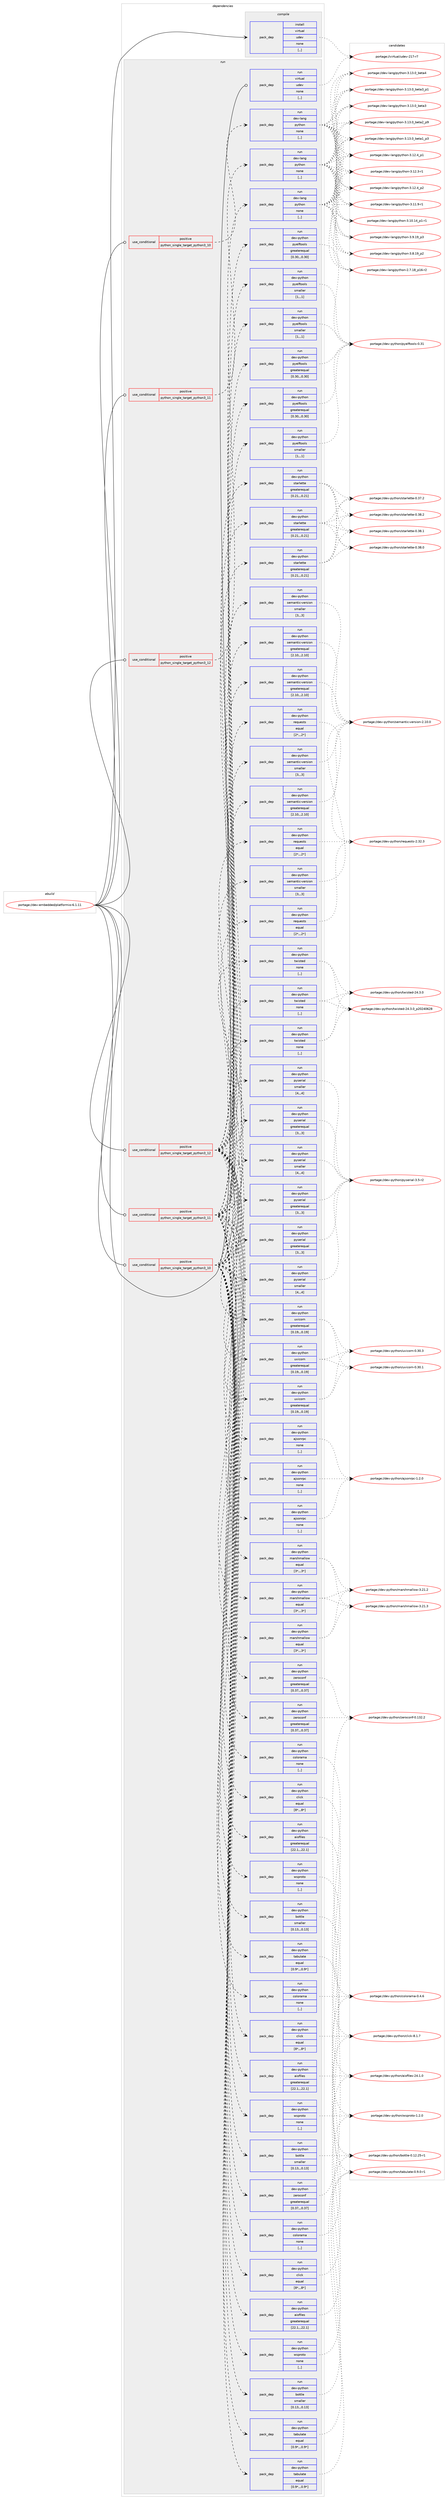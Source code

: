 digraph prolog {

# *************
# Graph options
# *************

newrank=true;
concentrate=true;
compound=true;
graph [rankdir=LR,fontname=Helvetica,fontsize=10,ranksep=1.5];#, ranksep=2.5, nodesep=0.2];
edge  [arrowhead=vee];
node  [fontname=Helvetica,fontsize=10];

# **********
# The ebuild
# **********

subgraph cluster_leftcol {
color=gray;
label=<<i>ebuild</i>>;
id [label="portage://dev-embedded/platformio-6.1.11", color=red, width=4, href="../dev-embedded/platformio-6.1.11.svg"];
}

# ****************
# The dependencies
# ****************

subgraph cluster_midcol {
color=gray;
label=<<i>dependencies</i>>;
subgraph cluster_compile {
fillcolor="#eeeeee";
style=filled;
label=<<i>compile</i>>;
subgraph pack53254 {
dependency73747 [label=<<TABLE BORDER="0" CELLBORDER="1" CELLSPACING="0" CELLPADDING="4" WIDTH="220"><TR><TD ROWSPAN="6" CELLPADDING="30">pack_dep</TD></TR><TR><TD WIDTH="110">install</TD></TR><TR><TD>virtual</TD></TR><TR><TD>udev</TD></TR><TR><TD>none</TD></TR><TR><TD>[,,]</TD></TR></TABLE>>, shape=none, color=blue];
}
id:e -> dependency73747:w [weight=20,style="solid",arrowhead="vee"];
}
subgraph cluster_compileandrun {
fillcolor="#eeeeee";
style=filled;
label=<<i>compile and run</i>>;
}
subgraph cluster_run {
fillcolor="#eeeeee";
style=filled;
label=<<i>run</i>>;
subgraph cond19540 {
dependency73748 [label=<<TABLE BORDER="0" CELLBORDER="1" CELLSPACING="0" CELLPADDING="4"><TR><TD ROWSPAN="3" CELLPADDING="10">use_conditional</TD></TR><TR><TD>positive</TD></TR><TR><TD>python_single_target_python3_10</TD></TR></TABLE>>, shape=none, color=red];
subgraph pack53255 {
dependency73749 [label=<<TABLE BORDER="0" CELLBORDER="1" CELLSPACING="0" CELLPADDING="4" WIDTH="220"><TR><TD ROWSPAN="6" CELLPADDING="30">pack_dep</TD></TR><TR><TD WIDTH="110">run</TD></TR><TR><TD>dev-lang</TD></TR><TR><TD>python</TD></TR><TR><TD>none</TD></TR><TR><TD>[,,]</TD></TR></TABLE>>, shape=none, color=blue];
}
dependency73748:e -> dependency73749:w [weight=20,style="dashed",arrowhead="vee"];
}
id:e -> dependency73748:w [weight=20,style="solid",arrowhead="odot"];
subgraph cond19541 {
dependency73750 [label=<<TABLE BORDER="0" CELLBORDER="1" CELLSPACING="0" CELLPADDING="4"><TR><TD ROWSPAN="3" CELLPADDING="10">use_conditional</TD></TR><TR><TD>positive</TD></TR><TR><TD>python_single_target_python3_10</TD></TR></TABLE>>, shape=none, color=red];
subgraph pack53256 {
dependency73751 [label=<<TABLE BORDER="0" CELLBORDER="1" CELLSPACING="0" CELLPADDING="4" WIDTH="220"><TR><TD ROWSPAN="6" CELLPADDING="30">pack_dep</TD></TR><TR><TD WIDTH="110">run</TD></TR><TR><TD>dev-python</TD></TR><TR><TD>aiofiles</TD></TR><TR><TD>greaterequal</TD></TR><TR><TD>[22.1,,,22.1]</TD></TR></TABLE>>, shape=none, color=blue];
}
dependency73750:e -> dependency73751:w [weight=20,style="dashed",arrowhead="vee"];
subgraph pack53257 {
dependency73752 [label=<<TABLE BORDER="0" CELLBORDER="1" CELLSPACING="0" CELLPADDING="4" WIDTH="220"><TR><TD ROWSPAN="6" CELLPADDING="30">pack_dep</TD></TR><TR><TD WIDTH="110">run</TD></TR><TR><TD>dev-python</TD></TR><TR><TD>ajsonrpc</TD></TR><TR><TD>none</TD></TR><TR><TD>[,,]</TD></TR></TABLE>>, shape=none, color=blue];
}
dependency73750:e -> dependency73752:w [weight=20,style="dashed",arrowhead="vee"];
subgraph pack53258 {
dependency73753 [label=<<TABLE BORDER="0" CELLBORDER="1" CELLSPACING="0" CELLPADDING="4" WIDTH="220"><TR><TD ROWSPAN="6" CELLPADDING="30">pack_dep</TD></TR><TR><TD WIDTH="110">run</TD></TR><TR><TD>dev-python</TD></TR><TR><TD>bottle</TD></TR><TR><TD>smaller</TD></TR><TR><TD>[0.13,,,0.13]</TD></TR></TABLE>>, shape=none, color=blue];
}
dependency73750:e -> dependency73753:w [weight=20,style="dashed",arrowhead="vee"];
subgraph pack53259 {
dependency73754 [label=<<TABLE BORDER="0" CELLBORDER="1" CELLSPACING="0" CELLPADDING="4" WIDTH="220"><TR><TD ROWSPAN="6" CELLPADDING="30">pack_dep</TD></TR><TR><TD WIDTH="110">run</TD></TR><TR><TD>dev-python</TD></TR><TR><TD>click</TD></TR><TR><TD>equal</TD></TR><TR><TD>[8*,,,8*]</TD></TR></TABLE>>, shape=none, color=blue];
}
dependency73750:e -> dependency73754:w [weight=20,style="dashed",arrowhead="vee"];
subgraph pack53260 {
dependency73755 [label=<<TABLE BORDER="0" CELLBORDER="1" CELLSPACING="0" CELLPADDING="4" WIDTH="220"><TR><TD ROWSPAN="6" CELLPADDING="30">pack_dep</TD></TR><TR><TD WIDTH="110">run</TD></TR><TR><TD>dev-python</TD></TR><TR><TD>colorama</TD></TR><TR><TD>none</TD></TR><TR><TD>[,,]</TD></TR></TABLE>>, shape=none, color=blue];
}
dependency73750:e -> dependency73755:w [weight=20,style="dashed",arrowhead="vee"];
subgraph pack53261 {
dependency73756 [label=<<TABLE BORDER="0" CELLBORDER="1" CELLSPACING="0" CELLPADDING="4" WIDTH="220"><TR><TD ROWSPAN="6" CELLPADDING="30">pack_dep</TD></TR><TR><TD WIDTH="110">run</TD></TR><TR><TD>dev-python</TD></TR><TR><TD>pyserial</TD></TR><TR><TD>greaterequal</TD></TR><TR><TD>[3,,,3]</TD></TR></TABLE>>, shape=none, color=blue];
}
dependency73750:e -> dependency73756:w [weight=20,style="dashed",arrowhead="vee"];
subgraph pack53262 {
dependency73757 [label=<<TABLE BORDER="0" CELLBORDER="1" CELLSPACING="0" CELLPADDING="4" WIDTH="220"><TR><TD ROWSPAN="6" CELLPADDING="30">pack_dep</TD></TR><TR><TD WIDTH="110">run</TD></TR><TR><TD>dev-python</TD></TR><TR><TD>pyserial</TD></TR><TR><TD>smaller</TD></TR><TR><TD>[4,,,4]</TD></TR></TABLE>>, shape=none, color=blue];
}
dependency73750:e -> dependency73757:w [weight=20,style="dashed",arrowhead="vee"];
subgraph pack53263 {
dependency73758 [label=<<TABLE BORDER="0" CELLBORDER="1" CELLSPACING="0" CELLPADDING="4" WIDTH="220"><TR><TD ROWSPAN="6" CELLPADDING="30">pack_dep</TD></TR><TR><TD WIDTH="110">run</TD></TR><TR><TD>dev-python</TD></TR><TR><TD>zeroconf</TD></TR><TR><TD>greaterequal</TD></TR><TR><TD>[0.37,,,0.37]</TD></TR></TABLE>>, shape=none, color=blue];
}
dependency73750:e -> dependency73758:w [weight=20,style="dashed",arrowhead="vee"];
subgraph pack53264 {
dependency73759 [label=<<TABLE BORDER="0" CELLBORDER="1" CELLSPACING="0" CELLPADDING="4" WIDTH="220"><TR><TD ROWSPAN="6" CELLPADDING="30">pack_dep</TD></TR><TR><TD WIDTH="110">run</TD></TR><TR><TD>dev-python</TD></TR><TR><TD>requests</TD></TR><TR><TD>equal</TD></TR><TR><TD>[2*,,,2*]</TD></TR></TABLE>>, shape=none, color=blue];
}
dependency73750:e -> dependency73759:w [weight=20,style="dashed",arrowhead="vee"];
subgraph pack53265 {
dependency73760 [label=<<TABLE BORDER="0" CELLBORDER="1" CELLSPACING="0" CELLPADDING="4" WIDTH="220"><TR><TD ROWSPAN="6" CELLPADDING="30">pack_dep</TD></TR><TR><TD WIDTH="110">run</TD></TR><TR><TD>dev-python</TD></TR><TR><TD>semantic-version</TD></TR><TR><TD>greaterequal</TD></TR><TR><TD>[2.10,,,2.10]</TD></TR></TABLE>>, shape=none, color=blue];
}
dependency73750:e -> dependency73760:w [weight=20,style="dashed",arrowhead="vee"];
subgraph pack53266 {
dependency73761 [label=<<TABLE BORDER="0" CELLBORDER="1" CELLSPACING="0" CELLPADDING="4" WIDTH="220"><TR><TD ROWSPAN="6" CELLPADDING="30">pack_dep</TD></TR><TR><TD WIDTH="110">run</TD></TR><TR><TD>dev-python</TD></TR><TR><TD>semantic-version</TD></TR><TR><TD>smaller</TD></TR><TR><TD>[3,,,3]</TD></TR></TABLE>>, shape=none, color=blue];
}
dependency73750:e -> dependency73761:w [weight=20,style="dashed",arrowhead="vee"];
subgraph pack53267 {
dependency73762 [label=<<TABLE BORDER="0" CELLBORDER="1" CELLSPACING="0" CELLPADDING="4" WIDTH="220"><TR><TD ROWSPAN="6" CELLPADDING="30">pack_dep</TD></TR><TR><TD WIDTH="110">run</TD></TR><TR><TD>dev-python</TD></TR><TR><TD>tabulate</TD></TR><TR><TD>equal</TD></TR><TR><TD>[0.9*,,,0.9*]</TD></TR></TABLE>>, shape=none, color=blue];
}
dependency73750:e -> dependency73762:w [weight=20,style="dashed",arrowhead="vee"];
subgraph pack53268 {
dependency73763 [label=<<TABLE BORDER="0" CELLBORDER="1" CELLSPACING="0" CELLPADDING="4" WIDTH="220"><TR><TD ROWSPAN="6" CELLPADDING="30">pack_dep</TD></TR><TR><TD WIDTH="110">run</TD></TR><TR><TD>dev-python</TD></TR><TR><TD>twisted</TD></TR><TR><TD>none</TD></TR><TR><TD>[,,]</TD></TR></TABLE>>, shape=none, color=blue];
}
dependency73750:e -> dependency73763:w [weight=20,style="dashed",arrowhead="vee"];
subgraph pack53269 {
dependency73764 [label=<<TABLE BORDER="0" CELLBORDER="1" CELLSPACING="0" CELLPADDING="4" WIDTH="220"><TR><TD ROWSPAN="6" CELLPADDING="30">pack_dep</TD></TR><TR><TD WIDTH="110">run</TD></TR><TR><TD>dev-python</TD></TR><TR><TD>pyelftools</TD></TR><TR><TD>greaterequal</TD></TR><TR><TD>[0.30,,,0.30]</TD></TR></TABLE>>, shape=none, color=blue];
}
dependency73750:e -> dependency73764:w [weight=20,style="dashed",arrowhead="vee"];
subgraph pack53270 {
dependency73765 [label=<<TABLE BORDER="0" CELLBORDER="1" CELLSPACING="0" CELLPADDING="4" WIDTH="220"><TR><TD ROWSPAN="6" CELLPADDING="30">pack_dep</TD></TR><TR><TD WIDTH="110">run</TD></TR><TR><TD>dev-python</TD></TR><TR><TD>pyelftools</TD></TR><TR><TD>smaller</TD></TR><TR><TD>[1,,,1]</TD></TR></TABLE>>, shape=none, color=blue];
}
dependency73750:e -> dependency73765:w [weight=20,style="dashed",arrowhead="vee"];
subgraph pack53271 {
dependency73766 [label=<<TABLE BORDER="0" CELLBORDER="1" CELLSPACING="0" CELLPADDING="4" WIDTH="220"><TR><TD ROWSPAN="6" CELLPADDING="30">pack_dep</TD></TR><TR><TD WIDTH="110">run</TD></TR><TR><TD>dev-python</TD></TR><TR><TD>marshmallow</TD></TR><TR><TD>equal</TD></TR><TR><TD>[3*,,,3*]</TD></TR></TABLE>>, shape=none, color=blue];
}
dependency73750:e -> dependency73766:w [weight=20,style="dashed",arrowhead="vee"];
subgraph pack53272 {
dependency73767 [label=<<TABLE BORDER="0" CELLBORDER="1" CELLSPACING="0" CELLPADDING="4" WIDTH="220"><TR><TD ROWSPAN="6" CELLPADDING="30">pack_dep</TD></TR><TR><TD WIDTH="110">run</TD></TR><TR><TD>dev-python</TD></TR><TR><TD>starlette</TD></TR><TR><TD>greaterequal</TD></TR><TR><TD>[0.21,,,0.21]</TD></TR></TABLE>>, shape=none, color=blue];
}
dependency73750:e -> dependency73767:w [weight=20,style="dashed",arrowhead="vee"];
subgraph pack53273 {
dependency73768 [label=<<TABLE BORDER="0" CELLBORDER="1" CELLSPACING="0" CELLPADDING="4" WIDTH="220"><TR><TD ROWSPAN="6" CELLPADDING="30">pack_dep</TD></TR><TR><TD WIDTH="110">run</TD></TR><TR><TD>dev-python</TD></TR><TR><TD>uvicorn</TD></TR><TR><TD>greaterequal</TD></TR><TR><TD>[0.19,,,0.19]</TD></TR></TABLE>>, shape=none, color=blue];
}
dependency73750:e -> dependency73768:w [weight=20,style="dashed",arrowhead="vee"];
subgraph pack53274 {
dependency73769 [label=<<TABLE BORDER="0" CELLBORDER="1" CELLSPACING="0" CELLPADDING="4" WIDTH="220"><TR><TD ROWSPAN="6" CELLPADDING="30">pack_dep</TD></TR><TR><TD WIDTH="110">run</TD></TR><TR><TD>dev-python</TD></TR><TR><TD>wsproto</TD></TR><TR><TD>none</TD></TR><TR><TD>[,,]</TD></TR></TABLE>>, shape=none, color=blue];
}
dependency73750:e -> dependency73769:w [weight=20,style="dashed",arrowhead="vee"];
}
id:e -> dependency73750:w [weight=20,style="solid",arrowhead="odot"];
subgraph cond19542 {
dependency73770 [label=<<TABLE BORDER="0" CELLBORDER="1" CELLSPACING="0" CELLPADDING="4"><TR><TD ROWSPAN="3" CELLPADDING="10">use_conditional</TD></TR><TR><TD>positive</TD></TR><TR><TD>python_single_target_python3_11</TD></TR></TABLE>>, shape=none, color=red];
subgraph pack53275 {
dependency73771 [label=<<TABLE BORDER="0" CELLBORDER="1" CELLSPACING="0" CELLPADDING="4" WIDTH="220"><TR><TD ROWSPAN="6" CELLPADDING="30">pack_dep</TD></TR><TR><TD WIDTH="110">run</TD></TR><TR><TD>dev-lang</TD></TR><TR><TD>python</TD></TR><TR><TD>none</TD></TR><TR><TD>[,,]</TD></TR></TABLE>>, shape=none, color=blue];
}
dependency73770:e -> dependency73771:w [weight=20,style="dashed",arrowhead="vee"];
}
id:e -> dependency73770:w [weight=20,style="solid",arrowhead="odot"];
subgraph cond19543 {
dependency73772 [label=<<TABLE BORDER="0" CELLBORDER="1" CELLSPACING="0" CELLPADDING="4"><TR><TD ROWSPAN="3" CELLPADDING="10">use_conditional</TD></TR><TR><TD>positive</TD></TR><TR><TD>python_single_target_python3_11</TD></TR></TABLE>>, shape=none, color=red];
subgraph pack53276 {
dependency73773 [label=<<TABLE BORDER="0" CELLBORDER="1" CELLSPACING="0" CELLPADDING="4" WIDTH="220"><TR><TD ROWSPAN="6" CELLPADDING="30">pack_dep</TD></TR><TR><TD WIDTH="110">run</TD></TR><TR><TD>dev-python</TD></TR><TR><TD>aiofiles</TD></TR><TR><TD>greaterequal</TD></TR><TR><TD>[22.1,,,22.1]</TD></TR></TABLE>>, shape=none, color=blue];
}
dependency73772:e -> dependency73773:w [weight=20,style="dashed",arrowhead="vee"];
subgraph pack53277 {
dependency73774 [label=<<TABLE BORDER="0" CELLBORDER="1" CELLSPACING="0" CELLPADDING="4" WIDTH="220"><TR><TD ROWSPAN="6" CELLPADDING="30">pack_dep</TD></TR><TR><TD WIDTH="110">run</TD></TR><TR><TD>dev-python</TD></TR><TR><TD>ajsonrpc</TD></TR><TR><TD>none</TD></TR><TR><TD>[,,]</TD></TR></TABLE>>, shape=none, color=blue];
}
dependency73772:e -> dependency73774:w [weight=20,style="dashed",arrowhead="vee"];
subgraph pack53278 {
dependency73775 [label=<<TABLE BORDER="0" CELLBORDER="1" CELLSPACING="0" CELLPADDING="4" WIDTH="220"><TR><TD ROWSPAN="6" CELLPADDING="30">pack_dep</TD></TR><TR><TD WIDTH="110">run</TD></TR><TR><TD>dev-python</TD></TR><TR><TD>bottle</TD></TR><TR><TD>smaller</TD></TR><TR><TD>[0.13,,,0.13]</TD></TR></TABLE>>, shape=none, color=blue];
}
dependency73772:e -> dependency73775:w [weight=20,style="dashed",arrowhead="vee"];
subgraph pack53279 {
dependency73776 [label=<<TABLE BORDER="0" CELLBORDER="1" CELLSPACING="0" CELLPADDING="4" WIDTH="220"><TR><TD ROWSPAN="6" CELLPADDING="30">pack_dep</TD></TR><TR><TD WIDTH="110">run</TD></TR><TR><TD>dev-python</TD></TR><TR><TD>click</TD></TR><TR><TD>equal</TD></TR><TR><TD>[8*,,,8*]</TD></TR></TABLE>>, shape=none, color=blue];
}
dependency73772:e -> dependency73776:w [weight=20,style="dashed",arrowhead="vee"];
subgraph pack53280 {
dependency73777 [label=<<TABLE BORDER="0" CELLBORDER="1" CELLSPACING="0" CELLPADDING="4" WIDTH="220"><TR><TD ROWSPAN="6" CELLPADDING="30">pack_dep</TD></TR><TR><TD WIDTH="110">run</TD></TR><TR><TD>dev-python</TD></TR><TR><TD>colorama</TD></TR><TR><TD>none</TD></TR><TR><TD>[,,]</TD></TR></TABLE>>, shape=none, color=blue];
}
dependency73772:e -> dependency73777:w [weight=20,style="dashed",arrowhead="vee"];
subgraph pack53281 {
dependency73778 [label=<<TABLE BORDER="0" CELLBORDER="1" CELLSPACING="0" CELLPADDING="4" WIDTH="220"><TR><TD ROWSPAN="6" CELLPADDING="30">pack_dep</TD></TR><TR><TD WIDTH="110">run</TD></TR><TR><TD>dev-python</TD></TR><TR><TD>pyserial</TD></TR><TR><TD>greaterequal</TD></TR><TR><TD>[3,,,3]</TD></TR></TABLE>>, shape=none, color=blue];
}
dependency73772:e -> dependency73778:w [weight=20,style="dashed",arrowhead="vee"];
subgraph pack53282 {
dependency73779 [label=<<TABLE BORDER="0" CELLBORDER="1" CELLSPACING="0" CELLPADDING="4" WIDTH="220"><TR><TD ROWSPAN="6" CELLPADDING="30">pack_dep</TD></TR><TR><TD WIDTH="110">run</TD></TR><TR><TD>dev-python</TD></TR><TR><TD>pyserial</TD></TR><TR><TD>smaller</TD></TR><TR><TD>[4,,,4]</TD></TR></TABLE>>, shape=none, color=blue];
}
dependency73772:e -> dependency73779:w [weight=20,style="dashed",arrowhead="vee"];
subgraph pack53283 {
dependency73780 [label=<<TABLE BORDER="0" CELLBORDER="1" CELLSPACING="0" CELLPADDING="4" WIDTH="220"><TR><TD ROWSPAN="6" CELLPADDING="30">pack_dep</TD></TR><TR><TD WIDTH="110">run</TD></TR><TR><TD>dev-python</TD></TR><TR><TD>zeroconf</TD></TR><TR><TD>greaterequal</TD></TR><TR><TD>[0.37,,,0.37]</TD></TR></TABLE>>, shape=none, color=blue];
}
dependency73772:e -> dependency73780:w [weight=20,style="dashed",arrowhead="vee"];
subgraph pack53284 {
dependency73781 [label=<<TABLE BORDER="0" CELLBORDER="1" CELLSPACING="0" CELLPADDING="4" WIDTH="220"><TR><TD ROWSPAN="6" CELLPADDING="30">pack_dep</TD></TR><TR><TD WIDTH="110">run</TD></TR><TR><TD>dev-python</TD></TR><TR><TD>requests</TD></TR><TR><TD>equal</TD></TR><TR><TD>[2*,,,2*]</TD></TR></TABLE>>, shape=none, color=blue];
}
dependency73772:e -> dependency73781:w [weight=20,style="dashed",arrowhead="vee"];
subgraph pack53285 {
dependency73782 [label=<<TABLE BORDER="0" CELLBORDER="1" CELLSPACING="0" CELLPADDING="4" WIDTH="220"><TR><TD ROWSPAN="6" CELLPADDING="30">pack_dep</TD></TR><TR><TD WIDTH="110">run</TD></TR><TR><TD>dev-python</TD></TR><TR><TD>semantic-version</TD></TR><TR><TD>greaterequal</TD></TR><TR><TD>[2.10,,,2.10]</TD></TR></TABLE>>, shape=none, color=blue];
}
dependency73772:e -> dependency73782:w [weight=20,style="dashed",arrowhead="vee"];
subgraph pack53286 {
dependency73783 [label=<<TABLE BORDER="0" CELLBORDER="1" CELLSPACING="0" CELLPADDING="4" WIDTH="220"><TR><TD ROWSPAN="6" CELLPADDING="30">pack_dep</TD></TR><TR><TD WIDTH="110">run</TD></TR><TR><TD>dev-python</TD></TR><TR><TD>semantic-version</TD></TR><TR><TD>smaller</TD></TR><TR><TD>[3,,,3]</TD></TR></TABLE>>, shape=none, color=blue];
}
dependency73772:e -> dependency73783:w [weight=20,style="dashed",arrowhead="vee"];
subgraph pack53287 {
dependency73784 [label=<<TABLE BORDER="0" CELLBORDER="1" CELLSPACING="0" CELLPADDING="4" WIDTH="220"><TR><TD ROWSPAN="6" CELLPADDING="30">pack_dep</TD></TR><TR><TD WIDTH="110">run</TD></TR><TR><TD>dev-python</TD></TR><TR><TD>tabulate</TD></TR><TR><TD>equal</TD></TR><TR><TD>[0.9*,,,0.9*]</TD></TR></TABLE>>, shape=none, color=blue];
}
dependency73772:e -> dependency73784:w [weight=20,style="dashed",arrowhead="vee"];
subgraph pack53288 {
dependency73785 [label=<<TABLE BORDER="0" CELLBORDER="1" CELLSPACING="0" CELLPADDING="4" WIDTH="220"><TR><TD ROWSPAN="6" CELLPADDING="30">pack_dep</TD></TR><TR><TD WIDTH="110">run</TD></TR><TR><TD>dev-python</TD></TR><TR><TD>twisted</TD></TR><TR><TD>none</TD></TR><TR><TD>[,,]</TD></TR></TABLE>>, shape=none, color=blue];
}
dependency73772:e -> dependency73785:w [weight=20,style="dashed",arrowhead="vee"];
subgraph pack53289 {
dependency73786 [label=<<TABLE BORDER="0" CELLBORDER="1" CELLSPACING="0" CELLPADDING="4" WIDTH="220"><TR><TD ROWSPAN="6" CELLPADDING="30">pack_dep</TD></TR><TR><TD WIDTH="110">run</TD></TR><TR><TD>dev-python</TD></TR><TR><TD>pyelftools</TD></TR><TR><TD>greaterequal</TD></TR><TR><TD>[0.30,,,0.30]</TD></TR></TABLE>>, shape=none, color=blue];
}
dependency73772:e -> dependency73786:w [weight=20,style="dashed",arrowhead="vee"];
subgraph pack53290 {
dependency73787 [label=<<TABLE BORDER="0" CELLBORDER="1" CELLSPACING="0" CELLPADDING="4" WIDTH="220"><TR><TD ROWSPAN="6" CELLPADDING="30">pack_dep</TD></TR><TR><TD WIDTH="110">run</TD></TR><TR><TD>dev-python</TD></TR><TR><TD>pyelftools</TD></TR><TR><TD>smaller</TD></TR><TR><TD>[1,,,1]</TD></TR></TABLE>>, shape=none, color=blue];
}
dependency73772:e -> dependency73787:w [weight=20,style="dashed",arrowhead="vee"];
subgraph pack53291 {
dependency73788 [label=<<TABLE BORDER="0" CELLBORDER="1" CELLSPACING="0" CELLPADDING="4" WIDTH="220"><TR><TD ROWSPAN="6" CELLPADDING="30">pack_dep</TD></TR><TR><TD WIDTH="110">run</TD></TR><TR><TD>dev-python</TD></TR><TR><TD>marshmallow</TD></TR><TR><TD>equal</TD></TR><TR><TD>[3*,,,3*]</TD></TR></TABLE>>, shape=none, color=blue];
}
dependency73772:e -> dependency73788:w [weight=20,style="dashed",arrowhead="vee"];
subgraph pack53292 {
dependency73789 [label=<<TABLE BORDER="0" CELLBORDER="1" CELLSPACING="0" CELLPADDING="4" WIDTH="220"><TR><TD ROWSPAN="6" CELLPADDING="30">pack_dep</TD></TR><TR><TD WIDTH="110">run</TD></TR><TR><TD>dev-python</TD></TR><TR><TD>starlette</TD></TR><TR><TD>greaterequal</TD></TR><TR><TD>[0.21,,,0.21]</TD></TR></TABLE>>, shape=none, color=blue];
}
dependency73772:e -> dependency73789:w [weight=20,style="dashed",arrowhead="vee"];
subgraph pack53293 {
dependency73790 [label=<<TABLE BORDER="0" CELLBORDER="1" CELLSPACING="0" CELLPADDING="4" WIDTH="220"><TR><TD ROWSPAN="6" CELLPADDING="30">pack_dep</TD></TR><TR><TD WIDTH="110">run</TD></TR><TR><TD>dev-python</TD></TR><TR><TD>uvicorn</TD></TR><TR><TD>greaterequal</TD></TR><TR><TD>[0.19,,,0.19]</TD></TR></TABLE>>, shape=none, color=blue];
}
dependency73772:e -> dependency73790:w [weight=20,style="dashed",arrowhead="vee"];
subgraph pack53294 {
dependency73791 [label=<<TABLE BORDER="0" CELLBORDER="1" CELLSPACING="0" CELLPADDING="4" WIDTH="220"><TR><TD ROWSPAN="6" CELLPADDING="30">pack_dep</TD></TR><TR><TD WIDTH="110">run</TD></TR><TR><TD>dev-python</TD></TR><TR><TD>wsproto</TD></TR><TR><TD>none</TD></TR><TR><TD>[,,]</TD></TR></TABLE>>, shape=none, color=blue];
}
dependency73772:e -> dependency73791:w [weight=20,style="dashed",arrowhead="vee"];
}
id:e -> dependency73772:w [weight=20,style="solid",arrowhead="odot"];
subgraph cond19544 {
dependency73792 [label=<<TABLE BORDER="0" CELLBORDER="1" CELLSPACING="0" CELLPADDING="4"><TR><TD ROWSPAN="3" CELLPADDING="10">use_conditional</TD></TR><TR><TD>positive</TD></TR><TR><TD>python_single_target_python3_12</TD></TR></TABLE>>, shape=none, color=red];
subgraph pack53295 {
dependency73793 [label=<<TABLE BORDER="0" CELLBORDER="1" CELLSPACING="0" CELLPADDING="4" WIDTH="220"><TR><TD ROWSPAN="6" CELLPADDING="30">pack_dep</TD></TR><TR><TD WIDTH="110">run</TD></TR><TR><TD>dev-lang</TD></TR><TR><TD>python</TD></TR><TR><TD>none</TD></TR><TR><TD>[,,]</TD></TR></TABLE>>, shape=none, color=blue];
}
dependency73792:e -> dependency73793:w [weight=20,style="dashed",arrowhead="vee"];
}
id:e -> dependency73792:w [weight=20,style="solid",arrowhead="odot"];
subgraph cond19545 {
dependency73794 [label=<<TABLE BORDER="0" CELLBORDER="1" CELLSPACING="0" CELLPADDING="4"><TR><TD ROWSPAN="3" CELLPADDING="10">use_conditional</TD></TR><TR><TD>positive</TD></TR><TR><TD>python_single_target_python3_12</TD></TR></TABLE>>, shape=none, color=red];
subgraph pack53296 {
dependency73795 [label=<<TABLE BORDER="0" CELLBORDER="1" CELLSPACING="0" CELLPADDING="4" WIDTH="220"><TR><TD ROWSPAN="6" CELLPADDING="30">pack_dep</TD></TR><TR><TD WIDTH="110">run</TD></TR><TR><TD>dev-python</TD></TR><TR><TD>aiofiles</TD></TR><TR><TD>greaterequal</TD></TR><TR><TD>[22.1,,,22.1]</TD></TR></TABLE>>, shape=none, color=blue];
}
dependency73794:e -> dependency73795:w [weight=20,style="dashed",arrowhead="vee"];
subgraph pack53297 {
dependency73796 [label=<<TABLE BORDER="0" CELLBORDER="1" CELLSPACING="0" CELLPADDING="4" WIDTH="220"><TR><TD ROWSPAN="6" CELLPADDING="30">pack_dep</TD></TR><TR><TD WIDTH="110">run</TD></TR><TR><TD>dev-python</TD></TR><TR><TD>ajsonrpc</TD></TR><TR><TD>none</TD></TR><TR><TD>[,,]</TD></TR></TABLE>>, shape=none, color=blue];
}
dependency73794:e -> dependency73796:w [weight=20,style="dashed",arrowhead="vee"];
subgraph pack53298 {
dependency73797 [label=<<TABLE BORDER="0" CELLBORDER="1" CELLSPACING="0" CELLPADDING="4" WIDTH="220"><TR><TD ROWSPAN="6" CELLPADDING="30">pack_dep</TD></TR><TR><TD WIDTH="110">run</TD></TR><TR><TD>dev-python</TD></TR><TR><TD>bottle</TD></TR><TR><TD>smaller</TD></TR><TR><TD>[0.13,,,0.13]</TD></TR></TABLE>>, shape=none, color=blue];
}
dependency73794:e -> dependency73797:w [weight=20,style="dashed",arrowhead="vee"];
subgraph pack53299 {
dependency73798 [label=<<TABLE BORDER="0" CELLBORDER="1" CELLSPACING="0" CELLPADDING="4" WIDTH="220"><TR><TD ROWSPAN="6" CELLPADDING="30">pack_dep</TD></TR><TR><TD WIDTH="110">run</TD></TR><TR><TD>dev-python</TD></TR><TR><TD>click</TD></TR><TR><TD>equal</TD></TR><TR><TD>[8*,,,8*]</TD></TR></TABLE>>, shape=none, color=blue];
}
dependency73794:e -> dependency73798:w [weight=20,style="dashed",arrowhead="vee"];
subgraph pack53300 {
dependency73799 [label=<<TABLE BORDER="0" CELLBORDER="1" CELLSPACING="0" CELLPADDING="4" WIDTH="220"><TR><TD ROWSPAN="6" CELLPADDING="30">pack_dep</TD></TR><TR><TD WIDTH="110">run</TD></TR><TR><TD>dev-python</TD></TR><TR><TD>colorama</TD></TR><TR><TD>none</TD></TR><TR><TD>[,,]</TD></TR></TABLE>>, shape=none, color=blue];
}
dependency73794:e -> dependency73799:w [weight=20,style="dashed",arrowhead="vee"];
subgraph pack53301 {
dependency73800 [label=<<TABLE BORDER="0" CELLBORDER="1" CELLSPACING="0" CELLPADDING="4" WIDTH="220"><TR><TD ROWSPAN="6" CELLPADDING="30">pack_dep</TD></TR><TR><TD WIDTH="110">run</TD></TR><TR><TD>dev-python</TD></TR><TR><TD>pyserial</TD></TR><TR><TD>greaterequal</TD></TR><TR><TD>[3,,,3]</TD></TR></TABLE>>, shape=none, color=blue];
}
dependency73794:e -> dependency73800:w [weight=20,style="dashed",arrowhead="vee"];
subgraph pack53302 {
dependency73801 [label=<<TABLE BORDER="0" CELLBORDER="1" CELLSPACING="0" CELLPADDING="4" WIDTH="220"><TR><TD ROWSPAN="6" CELLPADDING="30">pack_dep</TD></TR><TR><TD WIDTH="110">run</TD></TR><TR><TD>dev-python</TD></TR><TR><TD>pyserial</TD></TR><TR><TD>smaller</TD></TR><TR><TD>[4,,,4]</TD></TR></TABLE>>, shape=none, color=blue];
}
dependency73794:e -> dependency73801:w [weight=20,style="dashed",arrowhead="vee"];
subgraph pack53303 {
dependency73802 [label=<<TABLE BORDER="0" CELLBORDER="1" CELLSPACING="0" CELLPADDING="4" WIDTH="220"><TR><TD ROWSPAN="6" CELLPADDING="30">pack_dep</TD></TR><TR><TD WIDTH="110">run</TD></TR><TR><TD>dev-python</TD></TR><TR><TD>zeroconf</TD></TR><TR><TD>greaterequal</TD></TR><TR><TD>[0.37,,,0.37]</TD></TR></TABLE>>, shape=none, color=blue];
}
dependency73794:e -> dependency73802:w [weight=20,style="dashed",arrowhead="vee"];
subgraph pack53304 {
dependency73803 [label=<<TABLE BORDER="0" CELLBORDER="1" CELLSPACING="0" CELLPADDING="4" WIDTH="220"><TR><TD ROWSPAN="6" CELLPADDING="30">pack_dep</TD></TR><TR><TD WIDTH="110">run</TD></TR><TR><TD>dev-python</TD></TR><TR><TD>requests</TD></TR><TR><TD>equal</TD></TR><TR><TD>[2*,,,2*]</TD></TR></TABLE>>, shape=none, color=blue];
}
dependency73794:e -> dependency73803:w [weight=20,style="dashed",arrowhead="vee"];
subgraph pack53305 {
dependency73804 [label=<<TABLE BORDER="0" CELLBORDER="1" CELLSPACING="0" CELLPADDING="4" WIDTH="220"><TR><TD ROWSPAN="6" CELLPADDING="30">pack_dep</TD></TR><TR><TD WIDTH="110">run</TD></TR><TR><TD>dev-python</TD></TR><TR><TD>semantic-version</TD></TR><TR><TD>greaterequal</TD></TR><TR><TD>[2.10,,,2.10]</TD></TR></TABLE>>, shape=none, color=blue];
}
dependency73794:e -> dependency73804:w [weight=20,style="dashed",arrowhead="vee"];
subgraph pack53306 {
dependency73805 [label=<<TABLE BORDER="0" CELLBORDER="1" CELLSPACING="0" CELLPADDING="4" WIDTH="220"><TR><TD ROWSPAN="6" CELLPADDING="30">pack_dep</TD></TR><TR><TD WIDTH="110">run</TD></TR><TR><TD>dev-python</TD></TR><TR><TD>semantic-version</TD></TR><TR><TD>smaller</TD></TR><TR><TD>[3,,,3]</TD></TR></TABLE>>, shape=none, color=blue];
}
dependency73794:e -> dependency73805:w [weight=20,style="dashed",arrowhead="vee"];
subgraph pack53307 {
dependency73806 [label=<<TABLE BORDER="0" CELLBORDER="1" CELLSPACING="0" CELLPADDING="4" WIDTH="220"><TR><TD ROWSPAN="6" CELLPADDING="30">pack_dep</TD></TR><TR><TD WIDTH="110">run</TD></TR><TR><TD>dev-python</TD></TR><TR><TD>tabulate</TD></TR><TR><TD>equal</TD></TR><TR><TD>[0.9*,,,0.9*]</TD></TR></TABLE>>, shape=none, color=blue];
}
dependency73794:e -> dependency73806:w [weight=20,style="dashed",arrowhead="vee"];
subgraph pack53308 {
dependency73807 [label=<<TABLE BORDER="0" CELLBORDER="1" CELLSPACING="0" CELLPADDING="4" WIDTH="220"><TR><TD ROWSPAN="6" CELLPADDING="30">pack_dep</TD></TR><TR><TD WIDTH="110">run</TD></TR><TR><TD>dev-python</TD></TR><TR><TD>twisted</TD></TR><TR><TD>none</TD></TR><TR><TD>[,,]</TD></TR></TABLE>>, shape=none, color=blue];
}
dependency73794:e -> dependency73807:w [weight=20,style="dashed",arrowhead="vee"];
subgraph pack53309 {
dependency73808 [label=<<TABLE BORDER="0" CELLBORDER="1" CELLSPACING="0" CELLPADDING="4" WIDTH="220"><TR><TD ROWSPAN="6" CELLPADDING="30">pack_dep</TD></TR><TR><TD WIDTH="110">run</TD></TR><TR><TD>dev-python</TD></TR><TR><TD>pyelftools</TD></TR><TR><TD>greaterequal</TD></TR><TR><TD>[0.30,,,0.30]</TD></TR></TABLE>>, shape=none, color=blue];
}
dependency73794:e -> dependency73808:w [weight=20,style="dashed",arrowhead="vee"];
subgraph pack53310 {
dependency73809 [label=<<TABLE BORDER="0" CELLBORDER="1" CELLSPACING="0" CELLPADDING="4" WIDTH="220"><TR><TD ROWSPAN="6" CELLPADDING="30">pack_dep</TD></TR><TR><TD WIDTH="110">run</TD></TR><TR><TD>dev-python</TD></TR><TR><TD>pyelftools</TD></TR><TR><TD>smaller</TD></TR><TR><TD>[1,,,1]</TD></TR></TABLE>>, shape=none, color=blue];
}
dependency73794:e -> dependency73809:w [weight=20,style="dashed",arrowhead="vee"];
subgraph pack53311 {
dependency73810 [label=<<TABLE BORDER="0" CELLBORDER="1" CELLSPACING="0" CELLPADDING="4" WIDTH="220"><TR><TD ROWSPAN="6" CELLPADDING="30">pack_dep</TD></TR><TR><TD WIDTH="110">run</TD></TR><TR><TD>dev-python</TD></TR><TR><TD>marshmallow</TD></TR><TR><TD>equal</TD></TR><TR><TD>[3*,,,3*]</TD></TR></TABLE>>, shape=none, color=blue];
}
dependency73794:e -> dependency73810:w [weight=20,style="dashed",arrowhead="vee"];
subgraph pack53312 {
dependency73811 [label=<<TABLE BORDER="0" CELLBORDER="1" CELLSPACING="0" CELLPADDING="4" WIDTH="220"><TR><TD ROWSPAN="6" CELLPADDING="30">pack_dep</TD></TR><TR><TD WIDTH="110">run</TD></TR><TR><TD>dev-python</TD></TR><TR><TD>starlette</TD></TR><TR><TD>greaterequal</TD></TR><TR><TD>[0.21,,,0.21]</TD></TR></TABLE>>, shape=none, color=blue];
}
dependency73794:e -> dependency73811:w [weight=20,style="dashed",arrowhead="vee"];
subgraph pack53313 {
dependency73812 [label=<<TABLE BORDER="0" CELLBORDER="1" CELLSPACING="0" CELLPADDING="4" WIDTH="220"><TR><TD ROWSPAN="6" CELLPADDING="30">pack_dep</TD></TR><TR><TD WIDTH="110">run</TD></TR><TR><TD>dev-python</TD></TR><TR><TD>uvicorn</TD></TR><TR><TD>greaterequal</TD></TR><TR><TD>[0.19,,,0.19]</TD></TR></TABLE>>, shape=none, color=blue];
}
dependency73794:e -> dependency73812:w [weight=20,style="dashed",arrowhead="vee"];
subgraph pack53314 {
dependency73813 [label=<<TABLE BORDER="0" CELLBORDER="1" CELLSPACING="0" CELLPADDING="4" WIDTH="220"><TR><TD ROWSPAN="6" CELLPADDING="30">pack_dep</TD></TR><TR><TD WIDTH="110">run</TD></TR><TR><TD>dev-python</TD></TR><TR><TD>wsproto</TD></TR><TR><TD>none</TD></TR><TR><TD>[,,]</TD></TR></TABLE>>, shape=none, color=blue];
}
dependency73794:e -> dependency73813:w [weight=20,style="dashed",arrowhead="vee"];
}
id:e -> dependency73794:w [weight=20,style="solid",arrowhead="odot"];
subgraph pack53315 {
dependency73814 [label=<<TABLE BORDER="0" CELLBORDER="1" CELLSPACING="0" CELLPADDING="4" WIDTH="220"><TR><TD ROWSPAN="6" CELLPADDING="30">pack_dep</TD></TR><TR><TD WIDTH="110">run</TD></TR><TR><TD>virtual</TD></TR><TR><TD>udev</TD></TR><TR><TD>none</TD></TR><TR><TD>[,,]</TD></TR></TABLE>>, shape=none, color=blue];
}
id:e -> dependency73814:w [weight=20,style="solid",arrowhead="odot"];
}
}

# **************
# The candidates
# **************

subgraph cluster_choices {
rank=same;
color=gray;
label=<<i>candidates</i>>;

subgraph choice53254 {
color=black;
nodesep=1;
choice1181051141161179710847117100101118455049554511455 [label="portage://virtual/udev-217-r7", color=red, width=4,href="../virtual/udev-217-r7.svg"];
dependency73747:e -> choice1181051141161179710847117100101118455049554511455:w [style=dotted,weight="100"];
}
subgraph choice53255 {
color=black;
nodesep=1;
choice1001011184510897110103471121211161041111104551464951464895981011169752 [label="portage://dev-lang/python-3.13.0_beta4", color=red, width=4,href="../dev-lang/python-3.13.0_beta4.svg"];
choice10010111845108971101034711212111610411111045514649514648959810111697519511249 [label="portage://dev-lang/python-3.13.0_beta3_p1", color=red, width=4,href="../dev-lang/python-3.13.0_beta3_p1.svg"];
choice1001011184510897110103471121211161041111104551464951464895981011169751 [label="portage://dev-lang/python-3.13.0_beta3", color=red, width=4,href="../dev-lang/python-3.13.0_beta3.svg"];
choice10010111845108971101034711212111610411111045514649514648959810111697509511257 [label="portage://dev-lang/python-3.13.0_beta2_p9", color=red, width=4,href="../dev-lang/python-3.13.0_beta2_p9.svg"];
choice10010111845108971101034711212111610411111045514649514648959810111697499511251 [label="portage://dev-lang/python-3.13.0_beta1_p3", color=red, width=4,href="../dev-lang/python-3.13.0_beta1_p3.svg"];
choice100101118451089711010347112121116104111110455146495046529511250 [label="portage://dev-lang/python-3.12.4_p2", color=red, width=4,href="../dev-lang/python-3.12.4_p2.svg"];
choice100101118451089711010347112121116104111110455146495046529511249 [label="portage://dev-lang/python-3.12.4_p1", color=red, width=4,href="../dev-lang/python-3.12.4_p1.svg"];
choice100101118451089711010347112121116104111110455146495046514511449 [label="portage://dev-lang/python-3.12.3-r1", color=red, width=4,href="../dev-lang/python-3.12.3-r1.svg"];
choice100101118451089711010347112121116104111110455146494946574511449 [label="portage://dev-lang/python-3.11.9-r1", color=red, width=4,href="../dev-lang/python-3.11.9-r1.svg"];
choice100101118451089711010347112121116104111110455146494846495295112494511449 [label="portage://dev-lang/python-3.10.14_p1-r1", color=red, width=4,href="../dev-lang/python-3.10.14_p1-r1.svg"];
choice100101118451089711010347112121116104111110455146574649579511251 [label="portage://dev-lang/python-3.9.19_p3", color=red, width=4,href="../dev-lang/python-3.9.19_p3.svg"];
choice100101118451089711010347112121116104111110455146564649579511250 [label="portage://dev-lang/python-3.8.19_p2", color=red, width=4,href="../dev-lang/python-3.8.19_p2.svg"];
choice100101118451089711010347112121116104111110455046554649569511249544511450 [label="portage://dev-lang/python-2.7.18_p16-r2", color=red, width=4,href="../dev-lang/python-2.7.18_p16-r2.svg"];
dependency73749:e -> choice1001011184510897110103471121211161041111104551464951464895981011169752:w [style=dotted,weight="100"];
dependency73749:e -> choice10010111845108971101034711212111610411111045514649514648959810111697519511249:w [style=dotted,weight="100"];
dependency73749:e -> choice1001011184510897110103471121211161041111104551464951464895981011169751:w [style=dotted,weight="100"];
dependency73749:e -> choice10010111845108971101034711212111610411111045514649514648959810111697509511257:w [style=dotted,weight="100"];
dependency73749:e -> choice10010111845108971101034711212111610411111045514649514648959810111697499511251:w [style=dotted,weight="100"];
dependency73749:e -> choice100101118451089711010347112121116104111110455146495046529511250:w [style=dotted,weight="100"];
dependency73749:e -> choice100101118451089711010347112121116104111110455146495046529511249:w [style=dotted,weight="100"];
dependency73749:e -> choice100101118451089711010347112121116104111110455146495046514511449:w [style=dotted,weight="100"];
dependency73749:e -> choice100101118451089711010347112121116104111110455146494946574511449:w [style=dotted,weight="100"];
dependency73749:e -> choice100101118451089711010347112121116104111110455146494846495295112494511449:w [style=dotted,weight="100"];
dependency73749:e -> choice100101118451089711010347112121116104111110455146574649579511251:w [style=dotted,weight="100"];
dependency73749:e -> choice100101118451089711010347112121116104111110455146564649579511250:w [style=dotted,weight="100"];
dependency73749:e -> choice100101118451089711010347112121116104111110455046554649569511249544511450:w [style=dotted,weight="100"];
}
subgraph choice53256 {
color=black;
nodesep=1;
choice10010111845112121116104111110479710511110210510810111545505246494648 [label="portage://dev-python/aiofiles-24.1.0", color=red, width=4,href="../dev-python/aiofiles-24.1.0.svg"];
dependency73751:e -> choice10010111845112121116104111110479710511110210510810111545505246494648:w [style=dotted,weight="100"];
}
subgraph choice53257 {
color=black;
nodesep=1;
choice10010111845112121116104111110479710611511111011411299454946504648 [label="portage://dev-python/ajsonrpc-1.2.0", color=red, width=4,href="../dev-python/ajsonrpc-1.2.0.svg"];
dependency73752:e -> choice10010111845112121116104111110479710611511111011411299454946504648:w [style=dotted,weight="100"];
}
subgraph choice53258 {
color=black;
nodesep=1;
choice10010111845112121116104111110479811111611610810145484649504650534511449 [label="portage://dev-python/bottle-0.12.25-r1", color=red, width=4,href="../dev-python/bottle-0.12.25-r1.svg"];
dependency73753:e -> choice10010111845112121116104111110479811111611610810145484649504650534511449:w [style=dotted,weight="100"];
}
subgraph choice53259 {
color=black;
nodesep=1;
choice10010111845112121116104111110479910810599107455646494655 [label="portage://dev-python/click-8.1.7", color=red, width=4,href="../dev-python/click-8.1.7.svg"];
dependency73754:e -> choice10010111845112121116104111110479910810599107455646494655:w [style=dotted,weight="100"];
}
subgraph choice53260 {
color=black;
nodesep=1;
choice1001011184511212111610411111047991111081111149710997454846524654 [label="portage://dev-python/colorama-0.4.6", color=red, width=4,href="../dev-python/colorama-0.4.6.svg"];
dependency73755:e -> choice1001011184511212111610411111047991111081111149710997454846524654:w [style=dotted,weight="100"];
}
subgraph choice53261 {
color=black;
nodesep=1;
choice100101118451121211161041111104711212111510111410597108455146534511450 [label="portage://dev-python/pyserial-3.5-r2", color=red, width=4,href="../dev-python/pyserial-3.5-r2.svg"];
dependency73756:e -> choice100101118451121211161041111104711212111510111410597108455146534511450:w [style=dotted,weight="100"];
}
subgraph choice53262 {
color=black;
nodesep=1;
choice100101118451121211161041111104711212111510111410597108455146534511450 [label="portage://dev-python/pyserial-3.5-r2", color=red, width=4,href="../dev-python/pyserial-3.5-r2.svg"];
dependency73757:e -> choice100101118451121211161041111104711212111510111410597108455146534511450:w [style=dotted,weight="100"];
}
subgraph choice53263 {
color=black;
nodesep=1;
choice1001011184511212111610411111047122101114111991111101024548464951504650 [label="portage://dev-python/zeroconf-0.132.2", color=red, width=4,href="../dev-python/zeroconf-0.132.2.svg"];
dependency73758:e -> choice1001011184511212111610411111047122101114111991111101024548464951504650:w [style=dotted,weight="100"];
}
subgraph choice53264 {
color=black;
nodesep=1;
choice100101118451121211161041111104711410111311710111511611545504651504651 [label="portage://dev-python/requests-2.32.3", color=red, width=4,href="../dev-python/requests-2.32.3.svg"];
dependency73759:e -> choice100101118451121211161041111104711410111311710111511611545504651504651:w [style=dotted,weight="100"];
}
subgraph choice53265 {
color=black;
nodesep=1;
choice100101118451121211161041111104711510110997110116105994511810111411510511111045504649484648 [label="portage://dev-python/semantic-version-2.10.0", color=red, width=4,href="../dev-python/semantic-version-2.10.0.svg"];
dependency73760:e -> choice100101118451121211161041111104711510110997110116105994511810111411510511111045504649484648:w [style=dotted,weight="100"];
}
subgraph choice53266 {
color=black;
nodesep=1;
choice100101118451121211161041111104711510110997110116105994511810111411510511111045504649484648 [label="portage://dev-python/semantic-version-2.10.0", color=red, width=4,href="../dev-python/semantic-version-2.10.0.svg"];
dependency73761:e -> choice100101118451121211161041111104711510110997110116105994511810111411510511111045504649484648:w [style=dotted,weight="100"];
}
subgraph choice53267 {
color=black;
nodesep=1;
choice10010111845112121116104111110471169798117108971161014548465746484511449 [label="portage://dev-python/tabulate-0.9.0-r1", color=red, width=4,href="../dev-python/tabulate-0.9.0-r1.svg"];
dependency73762:e -> choice10010111845112121116104111110471169798117108971161014548465746484511449:w [style=dotted,weight="100"];
}
subgraph choice53268 {
color=black;
nodesep=1;
choice100101118451121211161041111104711611910511511610110045505246514648951125048505248545056 [label="portage://dev-python/twisted-24.3.0_p20240628", color=red, width=4,href="../dev-python/twisted-24.3.0_p20240628.svg"];
choice100101118451121211161041111104711611910511511610110045505246514648 [label="portage://dev-python/twisted-24.3.0", color=red, width=4,href="../dev-python/twisted-24.3.0.svg"];
dependency73763:e -> choice100101118451121211161041111104711611910511511610110045505246514648951125048505248545056:w [style=dotted,weight="100"];
dependency73763:e -> choice100101118451121211161041111104711611910511511610110045505246514648:w [style=dotted,weight="100"];
}
subgraph choice53269 {
color=black;
nodesep=1;
choice10010111845112121116104111110471121211011081021161111111081154548465149 [label="portage://dev-python/pyelftools-0.31", color=red, width=4,href="../dev-python/pyelftools-0.31.svg"];
dependency73764:e -> choice10010111845112121116104111110471121211011081021161111111081154548465149:w [style=dotted,weight="100"];
}
subgraph choice53270 {
color=black;
nodesep=1;
choice10010111845112121116104111110471121211011081021161111111081154548465149 [label="portage://dev-python/pyelftools-0.31", color=red, width=4,href="../dev-python/pyelftools-0.31.svg"];
dependency73765:e -> choice10010111845112121116104111110471121211011081021161111111081154548465149:w [style=dotted,weight="100"];
}
subgraph choice53271 {
color=black;
nodesep=1;
choice1001011184511212111610411111047109971141151041099710810811111945514650494651 [label="portage://dev-python/marshmallow-3.21.3", color=red, width=4,href="../dev-python/marshmallow-3.21.3.svg"];
choice1001011184511212111610411111047109971141151041099710810811111945514650494650 [label="portage://dev-python/marshmallow-3.21.2", color=red, width=4,href="../dev-python/marshmallow-3.21.2.svg"];
dependency73766:e -> choice1001011184511212111610411111047109971141151041099710810811111945514650494651:w [style=dotted,weight="100"];
dependency73766:e -> choice1001011184511212111610411111047109971141151041099710810811111945514650494650:w [style=dotted,weight="100"];
}
subgraph choice53272 {
color=black;
nodesep=1;
choice10010111845112121116104111110471151169711410810111611610145484651564650 [label="portage://dev-python/starlette-0.38.2", color=red, width=4,href="../dev-python/starlette-0.38.2.svg"];
choice10010111845112121116104111110471151169711410810111611610145484651564649 [label="portage://dev-python/starlette-0.38.1", color=red, width=4,href="../dev-python/starlette-0.38.1.svg"];
choice10010111845112121116104111110471151169711410810111611610145484651564648 [label="portage://dev-python/starlette-0.38.0", color=red, width=4,href="../dev-python/starlette-0.38.0.svg"];
choice10010111845112121116104111110471151169711410810111611610145484651554650 [label="portage://dev-python/starlette-0.37.2", color=red, width=4,href="../dev-python/starlette-0.37.2.svg"];
dependency73767:e -> choice10010111845112121116104111110471151169711410810111611610145484651564650:w [style=dotted,weight="100"];
dependency73767:e -> choice10010111845112121116104111110471151169711410810111611610145484651564649:w [style=dotted,weight="100"];
dependency73767:e -> choice10010111845112121116104111110471151169711410810111611610145484651564648:w [style=dotted,weight="100"];
dependency73767:e -> choice10010111845112121116104111110471151169711410810111611610145484651554650:w [style=dotted,weight="100"];
}
subgraph choice53273 {
color=black;
nodesep=1;
choice10010111845112121116104111110471171181059911111411045484651484651 [label="portage://dev-python/uvicorn-0.30.3", color=red, width=4,href="../dev-python/uvicorn-0.30.3.svg"];
choice10010111845112121116104111110471171181059911111411045484651484649 [label="portage://dev-python/uvicorn-0.30.1", color=red, width=4,href="../dev-python/uvicorn-0.30.1.svg"];
dependency73768:e -> choice10010111845112121116104111110471171181059911111411045484651484651:w [style=dotted,weight="100"];
dependency73768:e -> choice10010111845112121116104111110471171181059911111411045484651484649:w [style=dotted,weight="100"];
}
subgraph choice53274 {
color=black;
nodesep=1;
choice1001011184511212111610411111047119115112114111116111454946504648 [label="portage://dev-python/wsproto-1.2.0", color=red, width=4,href="../dev-python/wsproto-1.2.0.svg"];
dependency73769:e -> choice1001011184511212111610411111047119115112114111116111454946504648:w [style=dotted,weight="100"];
}
subgraph choice53275 {
color=black;
nodesep=1;
choice1001011184510897110103471121211161041111104551464951464895981011169752 [label="portage://dev-lang/python-3.13.0_beta4", color=red, width=4,href="../dev-lang/python-3.13.0_beta4.svg"];
choice10010111845108971101034711212111610411111045514649514648959810111697519511249 [label="portage://dev-lang/python-3.13.0_beta3_p1", color=red, width=4,href="../dev-lang/python-3.13.0_beta3_p1.svg"];
choice1001011184510897110103471121211161041111104551464951464895981011169751 [label="portage://dev-lang/python-3.13.0_beta3", color=red, width=4,href="../dev-lang/python-3.13.0_beta3.svg"];
choice10010111845108971101034711212111610411111045514649514648959810111697509511257 [label="portage://dev-lang/python-3.13.0_beta2_p9", color=red, width=4,href="../dev-lang/python-3.13.0_beta2_p9.svg"];
choice10010111845108971101034711212111610411111045514649514648959810111697499511251 [label="portage://dev-lang/python-3.13.0_beta1_p3", color=red, width=4,href="../dev-lang/python-3.13.0_beta1_p3.svg"];
choice100101118451089711010347112121116104111110455146495046529511250 [label="portage://dev-lang/python-3.12.4_p2", color=red, width=4,href="../dev-lang/python-3.12.4_p2.svg"];
choice100101118451089711010347112121116104111110455146495046529511249 [label="portage://dev-lang/python-3.12.4_p1", color=red, width=4,href="../dev-lang/python-3.12.4_p1.svg"];
choice100101118451089711010347112121116104111110455146495046514511449 [label="portage://dev-lang/python-3.12.3-r1", color=red, width=4,href="../dev-lang/python-3.12.3-r1.svg"];
choice100101118451089711010347112121116104111110455146494946574511449 [label="portage://dev-lang/python-3.11.9-r1", color=red, width=4,href="../dev-lang/python-3.11.9-r1.svg"];
choice100101118451089711010347112121116104111110455146494846495295112494511449 [label="portage://dev-lang/python-3.10.14_p1-r1", color=red, width=4,href="../dev-lang/python-3.10.14_p1-r1.svg"];
choice100101118451089711010347112121116104111110455146574649579511251 [label="portage://dev-lang/python-3.9.19_p3", color=red, width=4,href="../dev-lang/python-3.9.19_p3.svg"];
choice100101118451089711010347112121116104111110455146564649579511250 [label="portage://dev-lang/python-3.8.19_p2", color=red, width=4,href="../dev-lang/python-3.8.19_p2.svg"];
choice100101118451089711010347112121116104111110455046554649569511249544511450 [label="portage://dev-lang/python-2.7.18_p16-r2", color=red, width=4,href="../dev-lang/python-2.7.18_p16-r2.svg"];
dependency73771:e -> choice1001011184510897110103471121211161041111104551464951464895981011169752:w [style=dotted,weight="100"];
dependency73771:e -> choice10010111845108971101034711212111610411111045514649514648959810111697519511249:w [style=dotted,weight="100"];
dependency73771:e -> choice1001011184510897110103471121211161041111104551464951464895981011169751:w [style=dotted,weight="100"];
dependency73771:e -> choice10010111845108971101034711212111610411111045514649514648959810111697509511257:w [style=dotted,weight="100"];
dependency73771:e -> choice10010111845108971101034711212111610411111045514649514648959810111697499511251:w [style=dotted,weight="100"];
dependency73771:e -> choice100101118451089711010347112121116104111110455146495046529511250:w [style=dotted,weight="100"];
dependency73771:e -> choice100101118451089711010347112121116104111110455146495046529511249:w [style=dotted,weight="100"];
dependency73771:e -> choice100101118451089711010347112121116104111110455146495046514511449:w [style=dotted,weight="100"];
dependency73771:e -> choice100101118451089711010347112121116104111110455146494946574511449:w [style=dotted,weight="100"];
dependency73771:e -> choice100101118451089711010347112121116104111110455146494846495295112494511449:w [style=dotted,weight="100"];
dependency73771:e -> choice100101118451089711010347112121116104111110455146574649579511251:w [style=dotted,weight="100"];
dependency73771:e -> choice100101118451089711010347112121116104111110455146564649579511250:w [style=dotted,weight="100"];
dependency73771:e -> choice100101118451089711010347112121116104111110455046554649569511249544511450:w [style=dotted,weight="100"];
}
subgraph choice53276 {
color=black;
nodesep=1;
choice10010111845112121116104111110479710511110210510810111545505246494648 [label="portage://dev-python/aiofiles-24.1.0", color=red, width=4,href="../dev-python/aiofiles-24.1.0.svg"];
dependency73773:e -> choice10010111845112121116104111110479710511110210510810111545505246494648:w [style=dotted,weight="100"];
}
subgraph choice53277 {
color=black;
nodesep=1;
choice10010111845112121116104111110479710611511111011411299454946504648 [label="portage://dev-python/ajsonrpc-1.2.0", color=red, width=4,href="../dev-python/ajsonrpc-1.2.0.svg"];
dependency73774:e -> choice10010111845112121116104111110479710611511111011411299454946504648:w [style=dotted,weight="100"];
}
subgraph choice53278 {
color=black;
nodesep=1;
choice10010111845112121116104111110479811111611610810145484649504650534511449 [label="portage://dev-python/bottle-0.12.25-r1", color=red, width=4,href="../dev-python/bottle-0.12.25-r1.svg"];
dependency73775:e -> choice10010111845112121116104111110479811111611610810145484649504650534511449:w [style=dotted,weight="100"];
}
subgraph choice53279 {
color=black;
nodesep=1;
choice10010111845112121116104111110479910810599107455646494655 [label="portage://dev-python/click-8.1.7", color=red, width=4,href="../dev-python/click-8.1.7.svg"];
dependency73776:e -> choice10010111845112121116104111110479910810599107455646494655:w [style=dotted,weight="100"];
}
subgraph choice53280 {
color=black;
nodesep=1;
choice1001011184511212111610411111047991111081111149710997454846524654 [label="portage://dev-python/colorama-0.4.6", color=red, width=4,href="../dev-python/colorama-0.4.6.svg"];
dependency73777:e -> choice1001011184511212111610411111047991111081111149710997454846524654:w [style=dotted,weight="100"];
}
subgraph choice53281 {
color=black;
nodesep=1;
choice100101118451121211161041111104711212111510111410597108455146534511450 [label="portage://dev-python/pyserial-3.5-r2", color=red, width=4,href="../dev-python/pyserial-3.5-r2.svg"];
dependency73778:e -> choice100101118451121211161041111104711212111510111410597108455146534511450:w [style=dotted,weight="100"];
}
subgraph choice53282 {
color=black;
nodesep=1;
choice100101118451121211161041111104711212111510111410597108455146534511450 [label="portage://dev-python/pyserial-3.5-r2", color=red, width=4,href="../dev-python/pyserial-3.5-r2.svg"];
dependency73779:e -> choice100101118451121211161041111104711212111510111410597108455146534511450:w [style=dotted,weight="100"];
}
subgraph choice53283 {
color=black;
nodesep=1;
choice1001011184511212111610411111047122101114111991111101024548464951504650 [label="portage://dev-python/zeroconf-0.132.2", color=red, width=4,href="../dev-python/zeroconf-0.132.2.svg"];
dependency73780:e -> choice1001011184511212111610411111047122101114111991111101024548464951504650:w [style=dotted,weight="100"];
}
subgraph choice53284 {
color=black;
nodesep=1;
choice100101118451121211161041111104711410111311710111511611545504651504651 [label="portage://dev-python/requests-2.32.3", color=red, width=4,href="../dev-python/requests-2.32.3.svg"];
dependency73781:e -> choice100101118451121211161041111104711410111311710111511611545504651504651:w [style=dotted,weight="100"];
}
subgraph choice53285 {
color=black;
nodesep=1;
choice100101118451121211161041111104711510110997110116105994511810111411510511111045504649484648 [label="portage://dev-python/semantic-version-2.10.0", color=red, width=4,href="../dev-python/semantic-version-2.10.0.svg"];
dependency73782:e -> choice100101118451121211161041111104711510110997110116105994511810111411510511111045504649484648:w [style=dotted,weight="100"];
}
subgraph choice53286 {
color=black;
nodesep=1;
choice100101118451121211161041111104711510110997110116105994511810111411510511111045504649484648 [label="portage://dev-python/semantic-version-2.10.0", color=red, width=4,href="../dev-python/semantic-version-2.10.0.svg"];
dependency73783:e -> choice100101118451121211161041111104711510110997110116105994511810111411510511111045504649484648:w [style=dotted,weight="100"];
}
subgraph choice53287 {
color=black;
nodesep=1;
choice10010111845112121116104111110471169798117108971161014548465746484511449 [label="portage://dev-python/tabulate-0.9.0-r1", color=red, width=4,href="../dev-python/tabulate-0.9.0-r1.svg"];
dependency73784:e -> choice10010111845112121116104111110471169798117108971161014548465746484511449:w [style=dotted,weight="100"];
}
subgraph choice53288 {
color=black;
nodesep=1;
choice100101118451121211161041111104711611910511511610110045505246514648951125048505248545056 [label="portage://dev-python/twisted-24.3.0_p20240628", color=red, width=4,href="../dev-python/twisted-24.3.0_p20240628.svg"];
choice100101118451121211161041111104711611910511511610110045505246514648 [label="portage://dev-python/twisted-24.3.0", color=red, width=4,href="../dev-python/twisted-24.3.0.svg"];
dependency73785:e -> choice100101118451121211161041111104711611910511511610110045505246514648951125048505248545056:w [style=dotted,weight="100"];
dependency73785:e -> choice100101118451121211161041111104711611910511511610110045505246514648:w [style=dotted,weight="100"];
}
subgraph choice53289 {
color=black;
nodesep=1;
choice10010111845112121116104111110471121211011081021161111111081154548465149 [label="portage://dev-python/pyelftools-0.31", color=red, width=4,href="../dev-python/pyelftools-0.31.svg"];
dependency73786:e -> choice10010111845112121116104111110471121211011081021161111111081154548465149:w [style=dotted,weight="100"];
}
subgraph choice53290 {
color=black;
nodesep=1;
choice10010111845112121116104111110471121211011081021161111111081154548465149 [label="portage://dev-python/pyelftools-0.31", color=red, width=4,href="../dev-python/pyelftools-0.31.svg"];
dependency73787:e -> choice10010111845112121116104111110471121211011081021161111111081154548465149:w [style=dotted,weight="100"];
}
subgraph choice53291 {
color=black;
nodesep=1;
choice1001011184511212111610411111047109971141151041099710810811111945514650494651 [label="portage://dev-python/marshmallow-3.21.3", color=red, width=4,href="../dev-python/marshmallow-3.21.3.svg"];
choice1001011184511212111610411111047109971141151041099710810811111945514650494650 [label="portage://dev-python/marshmallow-3.21.2", color=red, width=4,href="../dev-python/marshmallow-3.21.2.svg"];
dependency73788:e -> choice1001011184511212111610411111047109971141151041099710810811111945514650494651:w [style=dotted,weight="100"];
dependency73788:e -> choice1001011184511212111610411111047109971141151041099710810811111945514650494650:w [style=dotted,weight="100"];
}
subgraph choice53292 {
color=black;
nodesep=1;
choice10010111845112121116104111110471151169711410810111611610145484651564650 [label="portage://dev-python/starlette-0.38.2", color=red, width=4,href="../dev-python/starlette-0.38.2.svg"];
choice10010111845112121116104111110471151169711410810111611610145484651564649 [label="portage://dev-python/starlette-0.38.1", color=red, width=4,href="../dev-python/starlette-0.38.1.svg"];
choice10010111845112121116104111110471151169711410810111611610145484651564648 [label="portage://dev-python/starlette-0.38.0", color=red, width=4,href="../dev-python/starlette-0.38.0.svg"];
choice10010111845112121116104111110471151169711410810111611610145484651554650 [label="portage://dev-python/starlette-0.37.2", color=red, width=4,href="../dev-python/starlette-0.37.2.svg"];
dependency73789:e -> choice10010111845112121116104111110471151169711410810111611610145484651564650:w [style=dotted,weight="100"];
dependency73789:e -> choice10010111845112121116104111110471151169711410810111611610145484651564649:w [style=dotted,weight="100"];
dependency73789:e -> choice10010111845112121116104111110471151169711410810111611610145484651564648:w [style=dotted,weight="100"];
dependency73789:e -> choice10010111845112121116104111110471151169711410810111611610145484651554650:w [style=dotted,weight="100"];
}
subgraph choice53293 {
color=black;
nodesep=1;
choice10010111845112121116104111110471171181059911111411045484651484651 [label="portage://dev-python/uvicorn-0.30.3", color=red, width=4,href="../dev-python/uvicorn-0.30.3.svg"];
choice10010111845112121116104111110471171181059911111411045484651484649 [label="portage://dev-python/uvicorn-0.30.1", color=red, width=4,href="../dev-python/uvicorn-0.30.1.svg"];
dependency73790:e -> choice10010111845112121116104111110471171181059911111411045484651484651:w [style=dotted,weight="100"];
dependency73790:e -> choice10010111845112121116104111110471171181059911111411045484651484649:w [style=dotted,weight="100"];
}
subgraph choice53294 {
color=black;
nodesep=1;
choice1001011184511212111610411111047119115112114111116111454946504648 [label="portage://dev-python/wsproto-1.2.0", color=red, width=4,href="../dev-python/wsproto-1.2.0.svg"];
dependency73791:e -> choice1001011184511212111610411111047119115112114111116111454946504648:w [style=dotted,weight="100"];
}
subgraph choice53295 {
color=black;
nodesep=1;
choice1001011184510897110103471121211161041111104551464951464895981011169752 [label="portage://dev-lang/python-3.13.0_beta4", color=red, width=4,href="../dev-lang/python-3.13.0_beta4.svg"];
choice10010111845108971101034711212111610411111045514649514648959810111697519511249 [label="portage://dev-lang/python-3.13.0_beta3_p1", color=red, width=4,href="../dev-lang/python-3.13.0_beta3_p1.svg"];
choice1001011184510897110103471121211161041111104551464951464895981011169751 [label="portage://dev-lang/python-3.13.0_beta3", color=red, width=4,href="../dev-lang/python-3.13.0_beta3.svg"];
choice10010111845108971101034711212111610411111045514649514648959810111697509511257 [label="portage://dev-lang/python-3.13.0_beta2_p9", color=red, width=4,href="../dev-lang/python-3.13.0_beta2_p9.svg"];
choice10010111845108971101034711212111610411111045514649514648959810111697499511251 [label="portage://dev-lang/python-3.13.0_beta1_p3", color=red, width=4,href="../dev-lang/python-3.13.0_beta1_p3.svg"];
choice100101118451089711010347112121116104111110455146495046529511250 [label="portage://dev-lang/python-3.12.4_p2", color=red, width=4,href="../dev-lang/python-3.12.4_p2.svg"];
choice100101118451089711010347112121116104111110455146495046529511249 [label="portage://dev-lang/python-3.12.4_p1", color=red, width=4,href="../dev-lang/python-3.12.4_p1.svg"];
choice100101118451089711010347112121116104111110455146495046514511449 [label="portage://dev-lang/python-3.12.3-r1", color=red, width=4,href="../dev-lang/python-3.12.3-r1.svg"];
choice100101118451089711010347112121116104111110455146494946574511449 [label="portage://dev-lang/python-3.11.9-r1", color=red, width=4,href="../dev-lang/python-3.11.9-r1.svg"];
choice100101118451089711010347112121116104111110455146494846495295112494511449 [label="portage://dev-lang/python-3.10.14_p1-r1", color=red, width=4,href="../dev-lang/python-3.10.14_p1-r1.svg"];
choice100101118451089711010347112121116104111110455146574649579511251 [label="portage://dev-lang/python-3.9.19_p3", color=red, width=4,href="../dev-lang/python-3.9.19_p3.svg"];
choice100101118451089711010347112121116104111110455146564649579511250 [label="portage://dev-lang/python-3.8.19_p2", color=red, width=4,href="../dev-lang/python-3.8.19_p2.svg"];
choice100101118451089711010347112121116104111110455046554649569511249544511450 [label="portage://dev-lang/python-2.7.18_p16-r2", color=red, width=4,href="../dev-lang/python-2.7.18_p16-r2.svg"];
dependency73793:e -> choice1001011184510897110103471121211161041111104551464951464895981011169752:w [style=dotted,weight="100"];
dependency73793:e -> choice10010111845108971101034711212111610411111045514649514648959810111697519511249:w [style=dotted,weight="100"];
dependency73793:e -> choice1001011184510897110103471121211161041111104551464951464895981011169751:w [style=dotted,weight="100"];
dependency73793:e -> choice10010111845108971101034711212111610411111045514649514648959810111697509511257:w [style=dotted,weight="100"];
dependency73793:e -> choice10010111845108971101034711212111610411111045514649514648959810111697499511251:w [style=dotted,weight="100"];
dependency73793:e -> choice100101118451089711010347112121116104111110455146495046529511250:w [style=dotted,weight="100"];
dependency73793:e -> choice100101118451089711010347112121116104111110455146495046529511249:w [style=dotted,weight="100"];
dependency73793:e -> choice100101118451089711010347112121116104111110455146495046514511449:w [style=dotted,weight="100"];
dependency73793:e -> choice100101118451089711010347112121116104111110455146494946574511449:w [style=dotted,weight="100"];
dependency73793:e -> choice100101118451089711010347112121116104111110455146494846495295112494511449:w [style=dotted,weight="100"];
dependency73793:e -> choice100101118451089711010347112121116104111110455146574649579511251:w [style=dotted,weight="100"];
dependency73793:e -> choice100101118451089711010347112121116104111110455146564649579511250:w [style=dotted,weight="100"];
dependency73793:e -> choice100101118451089711010347112121116104111110455046554649569511249544511450:w [style=dotted,weight="100"];
}
subgraph choice53296 {
color=black;
nodesep=1;
choice10010111845112121116104111110479710511110210510810111545505246494648 [label="portage://dev-python/aiofiles-24.1.0", color=red, width=4,href="../dev-python/aiofiles-24.1.0.svg"];
dependency73795:e -> choice10010111845112121116104111110479710511110210510810111545505246494648:w [style=dotted,weight="100"];
}
subgraph choice53297 {
color=black;
nodesep=1;
choice10010111845112121116104111110479710611511111011411299454946504648 [label="portage://dev-python/ajsonrpc-1.2.0", color=red, width=4,href="../dev-python/ajsonrpc-1.2.0.svg"];
dependency73796:e -> choice10010111845112121116104111110479710611511111011411299454946504648:w [style=dotted,weight="100"];
}
subgraph choice53298 {
color=black;
nodesep=1;
choice10010111845112121116104111110479811111611610810145484649504650534511449 [label="portage://dev-python/bottle-0.12.25-r1", color=red, width=4,href="../dev-python/bottle-0.12.25-r1.svg"];
dependency73797:e -> choice10010111845112121116104111110479811111611610810145484649504650534511449:w [style=dotted,weight="100"];
}
subgraph choice53299 {
color=black;
nodesep=1;
choice10010111845112121116104111110479910810599107455646494655 [label="portage://dev-python/click-8.1.7", color=red, width=4,href="../dev-python/click-8.1.7.svg"];
dependency73798:e -> choice10010111845112121116104111110479910810599107455646494655:w [style=dotted,weight="100"];
}
subgraph choice53300 {
color=black;
nodesep=1;
choice1001011184511212111610411111047991111081111149710997454846524654 [label="portage://dev-python/colorama-0.4.6", color=red, width=4,href="../dev-python/colorama-0.4.6.svg"];
dependency73799:e -> choice1001011184511212111610411111047991111081111149710997454846524654:w [style=dotted,weight="100"];
}
subgraph choice53301 {
color=black;
nodesep=1;
choice100101118451121211161041111104711212111510111410597108455146534511450 [label="portage://dev-python/pyserial-3.5-r2", color=red, width=4,href="../dev-python/pyserial-3.5-r2.svg"];
dependency73800:e -> choice100101118451121211161041111104711212111510111410597108455146534511450:w [style=dotted,weight="100"];
}
subgraph choice53302 {
color=black;
nodesep=1;
choice100101118451121211161041111104711212111510111410597108455146534511450 [label="portage://dev-python/pyserial-3.5-r2", color=red, width=4,href="../dev-python/pyserial-3.5-r2.svg"];
dependency73801:e -> choice100101118451121211161041111104711212111510111410597108455146534511450:w [style=dotted,weight="100"];
}
subgraph choice53303 {
color=black;
nodesep=1;
choice1001011184511212111610411111047122101114111991111101024548464951504650 [label="portage://dev-python/zeroconf-0.132.2", color=red, width=4,href="../dev-python/zeroconf-0.132.2.svg"];
dependency73802:e -> choice1001011184511212111610411111047122101114111991111101024548464951504650:w [style=dotted,weight="100"];
}
subgraph choice53304 {
color=black;
nodesep=1;
choice100101118451121211161041111104711410111311710111511611545504651504651 [label="portage://dev-python/requests-2.32.3", color=red, width=4,href="../dev-python/requests-2.32.3.svg"];
dependency73803:e -> choice100101118451121211161041111104711410111311710111511611545504651504651:w [style=dotted,weight="100"];
}
subgraph choice53305 {
color=black;
nodesep=1;
choice100101118451121211161041111104711510110997110116105994511810111411510511111045504649484648 [label="portage://dev-python/semantic-version-2.10.0", color=red, width=4,href="../dev-python/semantic-version-2.10.0.svg"];
dependency73804:e -> choice100101118451121211161041111104711510110997110116105994511810111411510511111045504649484648:w [style=dotted,weight="100"];
}
subgraph choice53306 {
color=black;
nodesep=1;
choice100101118451121211161041111104711510110997110116105994511810111411510511111045504649484648 [label="portage://dev-python/semantic-version-2.10.0", color=red, width=4,href="../dev-python/semantic-version-2.10.0.svg"];
dependency73805:e -> choice100101118451121211161041111104711510110997110116105994511810111411510511111045504649484648:w [style=dotted,weight="100"];
}
subgraph choice53307 {
color=black;
nodesep=1;
choice10010111845112121116104111110471169798117108971161014548465746484511449 [label="portage://dev-python/tabulate-0.9.0-r1", color=red, width=4,href="../dev-python/tabulate-0.9.0-r1.svg"];
dependency73806:e -> choice10010111845112121116104111110471169798117108971161014548465746484511449:w [style=dotted,weight="100"];
}
subgraph choice53308 {
color=black;
nodesep=1;
choice100101118451121211161041111104711611910511511610110045505246514648951125048505248545056 [label="portage://dev-python/twisted-24.3.0_p20240628", color=red, width=4,href="../dev-python/twisted-24.3.0_p20240628.svg"];
choice100101118451121211161041111104711611910511511610110045505246514648 [label="portage://dev-python/twisted-24.3.0", color=red, width=4,href="../dev-python/twisted-24.3.0.svg"];
dependency73807:e -> choice100101118451121211161041111104711611910511511610110045505246514648951125048505248545056:w [style=dotted,weight="100"];
dependency73807:e -> choice100101118451121211161041111104711611910511511610110045505246514648:w [style=dotted,weight="100"];
}
subgraph choice53309 {
color=black;
nodesep=1;
choice10010111845112121116104111110471121211011081021161111111081154548465149 [label="portage://dev-python/pyelftools-0.31", color=red, width=4,href="../dev-python/pyelftools-0.31.svg"];
dependency73808:e -> choice10010111845112121116104111110471121211011081021161111111081154548465149:w [style=dotted,weight="100"];
}
subgraph choice53310 {
color=black;
nodesep=1;
choice10010111845112121116104111110471121211011081021161111111081154548465149 [label="portage://dev-python/pyelftools-0.31", color=red, width=4,href="../dev-python/pyelftools-0.31.svg"];
dependency73809:e -> choice10010111845112121116104111110471121211011081021161111111081154548465149:w [style=dotted,weight="100"];
}
subgraph choice53311 {
color=black;
nodesep=1;
choice1001011184511212111610411111047109971141151041099710810811111945514650494651 [label="portage://dev-python/marshmallow-3.21.3", color=red, width=4,href="../dev-python/marshmallow-3.21.3.svg"];
choice1001011184511212111610411111047109971141151041099710810811111945514650494650 [label="portage://dev-python/marshmallow-3.21.2", color=red, width=4,href="../dev-python/marshmallow-3.21.2.svg"];
dependency73810:e -> choice1001011184511212111610411111047109971141151041099710810811111945514650494651:w [style=dotted,weight="100"];
dependency73810:e -> choice1001011184511212111610411111047109971141151041099710810811111945514650494650:w [style=dotted,weight="100"];
}
subgraph choice53312 {
color=black;
nodesep=1;
choice10010111845112121116104111110471151169711410810111611610145484651564650 [label="portage://dev-python/starlette-0.38.2", color=red, width=4,href="../dev-python/starlette-0.38.2.svg"];
choice10010111845112121116104111110471151169711410810111611610145484651564649 [label="portage://dev-python/starlette-0.38.1", color=red, width=4,href="../dev-python/starlette-0.38.1.svg"];
choice10010111845112121116104111110471151169711410810111611610145484651564648 [label="portage://dev-python/starlette-0.38.0", color=red, width=4,href="../dev-python/starlette-0.38.0.svg"];
choice10010111845112121116104111110471151169711410810111611610145484651554650 [label="portage://dev-python/starlette-0.37.2", color=red, width=4,href="../dev-python/starlette-0.37.2.svg"];
dependency73811:e -> choice10010111845112121116104111110471151169711410810111611610145484651564650:w [style=dotted,weight="100"];
dependency73811:e -> choice10010111845112121116104111110471151169711410810111611610145484651564649:w [style=dotted,weight="100"];
dependency73811:e -> choice10010111845112121116104111110471151169711410810111611610145484651564648:w [style=dotted,weight="100"];
dependency73811:e -> choice10010111845112121116104111110471151169711410810111611610145484651554650:w [style=dotted,weight="100"];
}
subgraph choice53313 {
color=black;
nodesep=1;
choice10010111845112121116104111110471171181059911111411045484651484651 [label="portage://dev-python/uvicorn-0.30.3", color=red, width=4,href="../dev-python/uvicorn-0.30.3.svg"];
choice10010111845112121116104111110471171181059911111411045484651484649 [label="portage://dev-python/uvicorn-0.30.1", color=red, width=4,href="../dev-python/uvicorn-0.30.1.svg"];
dependency73812:e -> choice10010111845112121116104111110471171181059911111411045484651484651:w [style=dotted,weight="100"];
dependency73812:e -> choice10010111845112121116104111110471171181059911111411045484651484649:w [style=dotted,weight="100"];
}
subgraph choice53314 {
color=black;
nodesep=1;
choice1001011184511212111610411111047119115112114111116111454946504648 [label="portage://dev-python/wsproto-1.2.0", color=red, width=4,href="../dev-python/wsproto-1.2.0.svg"];
dependency73813:e -> choice1001011184511212111610411111047119115112114111116111454946504648:w [style=dotted,weight="100"];
}
subgraph choice53315 {
color=black;
nodesep=1;
choice1181051141161179710847117100101118455049554511455 [label="portage://virtual/udev-217-r7", color=red, width=4,href="../virtual/udev-217-r7.svg"];
dependency73814:e -> choice1181051141161179710847117100101118455049554511455:w [style=dotted,weight="100"];
}
}

}
